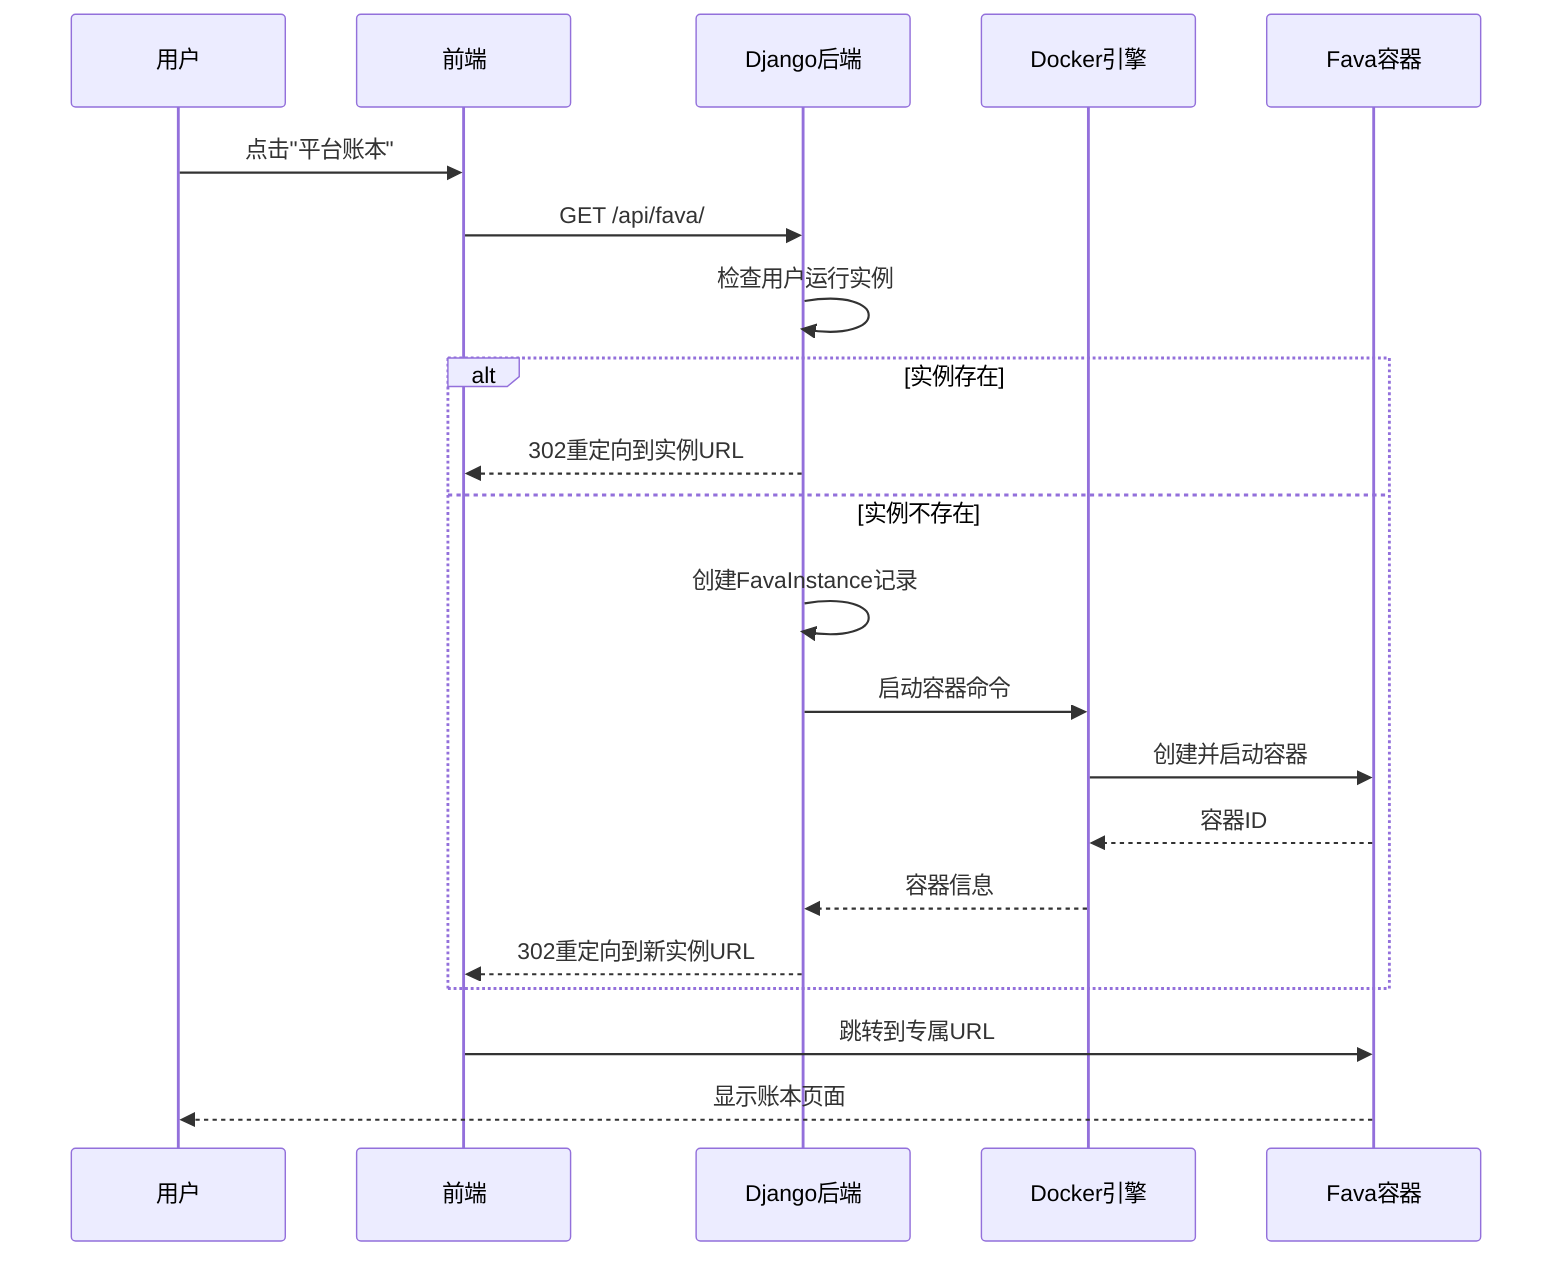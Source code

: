 sequenceDiagram
    participant 用户
    participant 前端
    participant Django后端
    participant Docker引擎
    participant Fava容器

    用户->>前端: 点击"平台账本"
    前端->>Django后端: GET /api/fava/
    Django后端->>Django后端: 检查用户运行实例
    alt 实例存在
        Django后端-->>前端: 302重定向到实例URL
    else 实例不存在
        Django后端->>Django后端: 创建FavaInstance记录
        Django后端->>Docker引擎: 启动容器命令
        Docker引擎->>Fava容器: 创建并启动容器
        Fava容器-->>Docker引擎: 容器ID
        Docker引擎-->>Django后端: 容器信息
        Django后端-->>前端: 302重定向到新实例URL
    end
    前端->>Fava容器: 跳转到专属URL
    Fava容器-->>用户: 显示账本页面